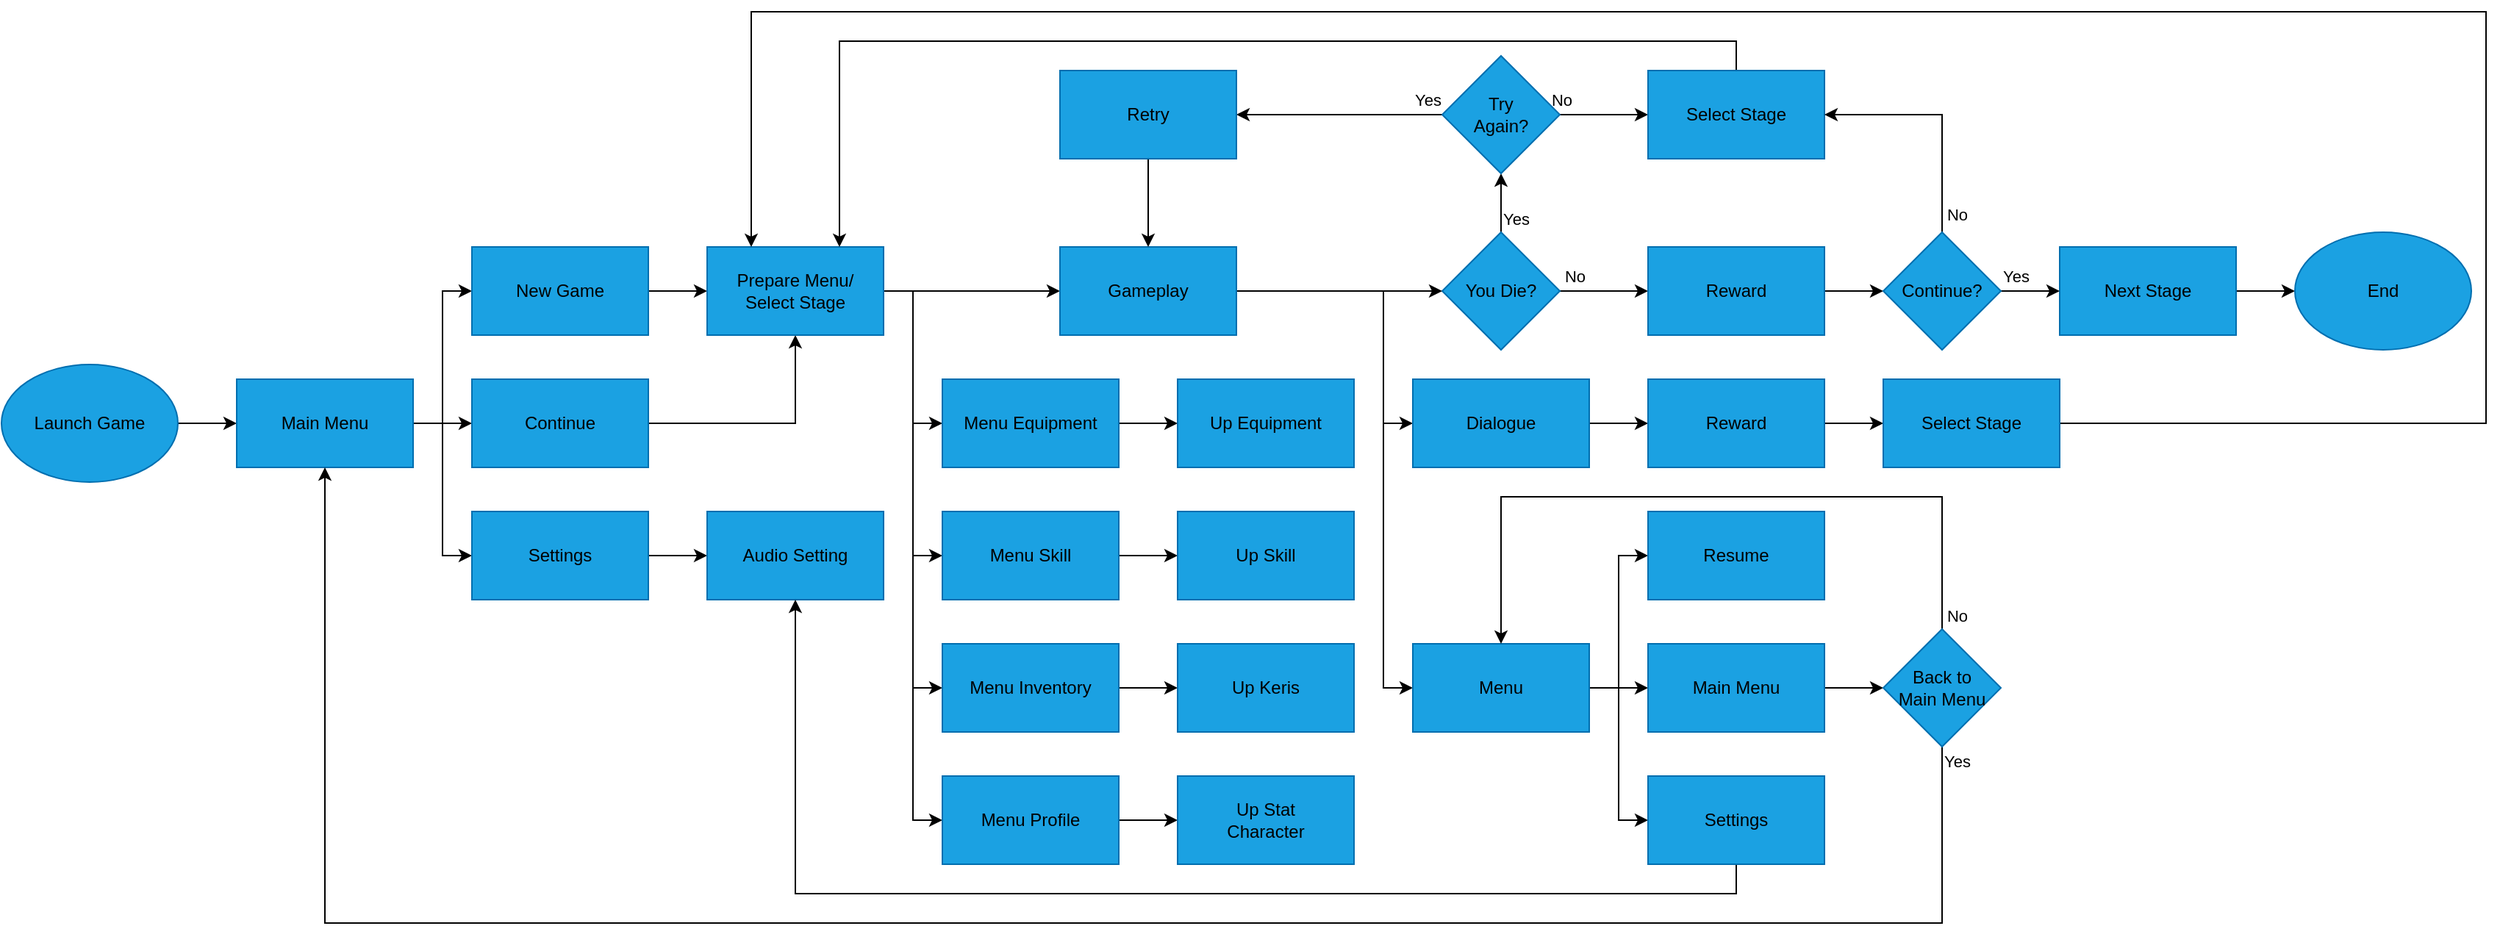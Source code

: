 <mxfile version="13.0.3" type="device"><diagram id="DEOxBGygaeEnMIOaOykS" name="Page-1"><mxGraphModel dx="1463" dy="859" grid="1" gridSize="10" guides="1" tooltips="1" connect="1" arrows="1" fold="1" page="1" pageScale="1" pageWidth="850" pageHeight="1100" math="0" shadow="0"><root><mxCell id="0"/><mxCell id="1" parent="0"/><mxCell id="nAqE_0vR4bd-Bme944Ai-4" style="edgeStyle=orthogonalEdgeStyle;rounded=0;orthogonalLoop=1;jettySize=auto;html=1;exitX=1;exitY=0.5;exitDx=0;exitDy=0;entryX=0;entryY=0.5;entryDx=0;entryDy=0;" parent="1" source="nAqE_0vR4bd-Bme944Ai-1" target="nAqE_0vR4bd-Bme944Ai-3" edge="1"><mxGeometry relative="1" as="geometry"/></mxCell><mxCell id="nAqE_0vR4bd-Bme944Ai-1" value="&lt;font color=&quot;#000000&quot;&gt;Launch Game&lt;/font&gt;" style="ellipse;whiteSpace=wrap;html=1;fillColor=#1ba1e2;strokeColor=#006EAF;fontColor=#ffffff;" parent="1" vertex="1"><mxGeometry y="280" width="120" height="80" as="geometry"/></mxCell><mxCell id="nAqE_0vR4bd-Bme944Ai-48" value="" style="edgeStyle=orthogonalEdgeStyle;rounded=0;orthogonalLoop=1;jettySize=auto;html=1;" parent="1" source="nAqE_0vR4bd-Bme944Ai-2" target="nAqE_0vR4bd-Bme944Ai-47" edge="1"><mxGeometry relative="1" as="geometry"/></mxCell><mxCell id="nAqE_0vR4bd-Bme944Ai-49" value="Yes" style="edgeLabel;html=1;align=center;verticalAlign=middle;resizable=0;points=[];" parent="nAqE_0vR4bd-Bme944Ai-48" vertex="1" connectable="0"><mxGeometry x="-0.292" y="1" relative="1" as="geometry"><mxPoint x="11" y="4.48" as="offset"/></mxGeometry></mxCell><mxCell id="bRA-BpPsIUQYFZbPs7il-2" style="edgeStyle=orthogonalEdgeStyle;rounded=0;orthogonalLoop=1;jettySize=auto;html=1;exitX=1;exitY=0.5;exitDx=0;exitDy=0;entryX=0;entryY=0.5;entryDx=0;entryDy=0;" parent="1" source="nAqE_0vR4bd-Bme944Ai-2" target="bRA-BpPsIUQYFZbPs7il-1" edge="1"><mxGeometry relative="1" as="geometry"/></mxCell><mxCell id="bRA-BpPsIUQYFZbPs7il-3" value="No" style="edgeLabel;html=1;align=center;verticalAlign=middle;resizable=0;points=[];" parent="bRA-BpPsIUQYFZbPs7il-2" vertex="1" connectable="0"><mxGeometry x="-0.181" relative="1" as="geometry"><mxPoint x="-14.4" y="-10" as="offset"/></mxGeometry></mxCell><mxCell id="nAqE_0vR4bd-Bme944Ai-2" value="&lt;font color=&quot;#000000&quot;&gt;You Die?&lt;/font&gt;" style="rhombus;whiteSpace=wrap;html=1;fillColor=#1ba1e2;strokeColor=#006EAF;fontColor=#ffffff;" parent="1" vertex="1"><mxGeometry x="980" y="190" width="80" height="80" as="geometry"/></mxCell><mxCell id="nAqE_0vR4bd-Bme944Ai-56" style="edgeStyle=orthogonalEdgeStyle;rounded=0;orthogonalLoop=1;jettySize=auto;html=1;exitX=0;exitY=0.5;exitDx=0;exitDy=0;entryX=1;entryY=0.5;entryDx=0;entryDy=0;" parent="1" source="nAqE_0vR4bd-Bme944Ai-47" target="nAqE_0vR4bd-Bme944Ai-55" edge="1"><mxGeometry relative="1" as="geometry"/></mxCell><mxCell id="nAqE_0vR4bd-Bme944Ai-58" value="Yes" style="edgeLabel;html=1;align=center;verticalAlign=middle;resizable=0;points=[];" parent="nAqE_0vR4bd-Bme944Ai-56" vertex="1" connectable="0"><mxGeometry x="-0.757" relative="1" as="geometry"><mxPoint x="7" y="-10" as="offset"/></mxGeometry></mxCell><mxCell id="nAqE_0vR4bd-Bme944Ai-60" style="edgeStyle=orthogonalEdgeStyle;rounded=0;orthogonalLoop=1;jettySize=auto;html=1;exitX=1;exitY=0.5;exitDx=0;exitDy=0;entryX=0;entryY=0.5;entryDx=0;entryDy=0;" parent="1" source="nAqE_0vR4bd-Bme944Ai-47" target="nAqE_0vR4bd-Bme944Ai-59" edge="1"><mxGeometry relative="1" as="geometry"/></mxCell><mxCell id="nAqE_0vR4bd-Bme944Ai-62" value="No" style="edgeLabel;html=1;align=center;verticalAlign=middle;resizable=0;points=[];" parent="nAqE_0vR4bd-Bme944Ai-60" vertex="1" connectable="0"><mxGeometry x="-0.763" y="1" relative="1" as="geometry"><mxPoint x="-6.67" y="-9" as="offset"/></mxGeometry></mxCell><mxCell id="nAqE_0vR4bd-Bme944Ai-47" value="&lt;font color=&quot;#000000&quot;&gt;Try &lt;br&gt;Again?&lt;/font&gt;" style="rhombus;whiteSpace=wrap;html=1;fillColor=#1ba1e2;strokeColor=#006EAF;fontColor=#ffffff;" parent="1" vertex="1"><mxGeometry x="980" y="70" width="80" height="80" as="geometry"/></mxCell><mxCell id="nAqE_0vR4bd-Bme944Ai-8" style="edgeStyle=orthogonalEdgeStyle;rounded=0;orthogonalLoop=1;jettySize=auto;html=1;exitX=1;exitY=0.5;exitDx=0;exitDy=0;entryX=0;entryY=0.5;entryDx=0;entryDy=0;" parent="1" source="nAqE_0vR4bd-Bme944Ai-3" target="nAqE_0vR4bd-Bme944Ai-5" edge="1"><mxGeometry relative="1" as="geometry"/></mxCell><mxCell id="nAqE_0vR4bd-Bme944Ai-9" style="edgeStyle=orthogonalEdgeStyle;rounded=0;orthogonalLoop=1;jettySize=auto;html=1;exitX=1;exitY=0.5;exitDx=0;exitDy=0;entryX=0;entryY=0.5;entryDx=0;entryDy=0;" parent="1" source="nAqE_0vR4bd-Bme944Ai-3" target="nAqE_0vR4bd-Bme944Ai-6" edge="1"><mxGeometry relative="1" as="geometry"/></mxCell><mxCell id="nAqE_0vR4bd-Bme944Ai-10" style="edgeStyle=orthogonalEdgeStyle;rounded=0;orthogonalLoop=1;jettySize=auto;html=1;exitX=1;exitY=0.5;exitDx=0;exitDy=0;entryX=0;entryY=0.5;entryDx=0;entryDy=0;" parent="1" source="nAqE_0vR4bd-Bme944Ai-3" target="nAqE_0vR4bd-Bme944Ai-7" edge="1"><mxGeometry relative="1" as="geometry"/></mxCell><mxCell id="nAqE_0vR4bd-Bme944Ai-3" value="&lt;font color=&quot;#000000&quot;&gt;Main Menu&lt;/font&gt;" style="rounded=0;whiteSpace=wrap;html=1;fillColor=#1ba1e2;strokeColor=#006EAF;fontColor=#ffffff;" parent="1" vertex="1"><mxGeometry x="160" y="290" width="120" height="60" as="geometry"/></mxCell><mxCell id="nAqE_0vR4bd-Bme944Ai-13" style="edgeStyle=orthogonalEdgeStyle;rounded=0;orthogonalLoop=1;jettySize=auto;html=1;exitX=1;exitY=0.5;exitDx=0;exitDy=0;entryX=0.5;entryY=1;entryDx=0;entryDy=0;" parent="1" source="nAqE_0vR4bd-Bme944Ai-5" target="nAqE_0vR4bd-Bme944Ai-11" edge="1"><mxGeometry relative="1" as="geometry"/></mxCell><mxCell id="nAqE_0vR4bd-Bme944Ai-5" value="&lt;font color=&quot;#000000&quot;&gt;Continue&lt;/font&gt;" style="rounded=0;whiteSpace=wrap;html=1;fillColor=#1ba1e2;strokeColor=#006EAF;fontColor=#ffffff;" parent="1" vertex="1"><mxGeometry x="320" y="290" width="120" height="60" as="geometry"/></mxCell><mxCell id="nAqE_0vR4bd-Bme944Ai-12" style="edgeStyle=orthogonalEdgeStyle;rounded=0;orthogonalLoop=1;jettySize=auto;html=1;exitX=1;exitY=0.5;exitDx=0;exitDy=0;entryX=0;entryY=0.5;entryDx=0;entryDy=0;" parent="1" source="nAqE_0vR4bd-Bme944Ai-6" target="nAqE_0vR4bd-Bme944Ai-11" edge="1"><mxGeometry relative="1" as="geometry"/></mxCell><mxCell id="nAqE_0vR4bd-Bme944Ai-6" value="&lt;font color=&quot;#000000&quot;&gt;New Game&lt;/font&gt;" style="rounded=0;whiteSpace=wrap;html=1;fillColor=#1ba1e2;strokeColor=#006EAF;fontColor=#ffffff;" parent="1" vertex="1"><mxGeometry x="320" y="200" width="120" height="60" as="geometry"/></mxCell><mxCell id="nAqE_0vR4bd-Bme944Ai-15" style="edgeStyle=orthogonalEdgeStyle;rounded=0;orthogonalLoop=1;jettySize=auto;html=1;exitX=1;exitY=0.5;exitDx=0;exitDy=0;entryX=0;entryY=0.5;entryDx=0;entryDy=0;" parent="1" source="nAqE_0vR4bd-Bme944Ai-7" target="nAqE_0vR4bd-Bme944Ai-14" edge="1"><mxGeometry relative="1" as="geometry"/></mxCell><mxCell id="nAqE_0vR4bd-Bme944Ai-7" value="&lt;font color=&quot;#000000&quot;&gt;Settings&lt;/font&gt;" style="rounded=0;whiteSpace=wrap;html=1;fillColor=#1ba1e2;strokeColor=#006EAF;fontColor=#ffffff;" parent="1" vertex="1"><mxGeometry x="320" y="380" width="120" height="60" as="geometry"/></mxCell><mxCell id="nAqE_0vR4bd-Bme944Ai-17" style="edgeStyle=orthogonalEdgeStyle;rounded=0;orthogonalLoop=1;jettySize=auto;html=1;exitX=1;exitY=0.5;exitDx=0;exitDy=0;entryX=0;entryY=0.5;entryDx=0;entryDy=0;" parent="1" source="nAqE_0vR4bd-Bme944Ai-11" target="nAqE_0vR4bd-Bme944Ai-16" edge="1"><mxGeometry relative="1" as="geometry"/></mxCell><mxCell id="nAqE_0vR4bd-Bme944Ai-19" style="edgeStyle=orthogonalEdgeStyle;rounded=0;orthogonalLoop=1;jettySize=auto;html=1;exitX=1;exitY=0.5;exitDx=0;exitDy=0;entryX=0;entryY=0.5;entryDx=0;entryDy=0;" parent="1" source="nAqE_0vR4bd-Bme944Ai-11" target="nAqE_0vR4bd-Bme944Ai-18" edge="1"><mxGeometry relative="1" as="geometry"/></mxCell><mxCell id="nAqE_0vR4bd-Bme944Ai-21" style="edgeStyle=orthogonalEdgeStyle;rounded=0;orthogonalLoop=1;jettySize=auto;html=1;exitX=1;exitY=0.5;exitDx=0;exitDy=0;entryX=0;entryY=0.5;entryDx=0;entryDy=0;" parent="1" source="nAqE_0vR4bd-Bme944Ai-11" target="nAqE_0vR4bd-Bme944Ai-20" edge="1"><mxGeometry relative="1" as="geometry"/></mxCell><mxCell id="nAqE_0vR4bd-Bme944Ai-23" style="edgeStyle=orthogonalEdgeStyle;rounded=0;orthogonalLoop=1;jettySize=auto;html=1;exitX=1;exitY=0.5;exitDx=0;exitDy=0;entryX=0;entryY=0.5;entryDx=0;entryDy=0;" parent="1" source="nAqE_0vR4bd-Bme944Ai-11" target="nAqE_0vR4bd-Bme944Ai-22" edge="1"><mxGeometry relative="1" as="geometry"/></mxCell><mxCell id="nAqE_0vR4bd-Bme944Ai-33" style="edgeStyle=orthogonalEdgeStyle;rounded=0;orthogonalLoop=1;jettySize=auto;html=1;exitX=1;exitY=0.5;exitDx=0;exitDy=0;entryX=0;entryY=0.5;entryDx=0;entryDy=0;" parent="1" source="nAqE_0vR4bd-Bme944Ai-11" target="nAqE_0vR4bd-Bme944Ai-32" edge="1"><mxGeometry relative="1" as="geometry"/></mxCell><mxCell id="nAqE_0vR4bd-Bme944Ai-11" value="&lt;font color=&quot;#000000&quot;&gt;Prepare Menu/&lt;br&gt;Select Stage&lt;br&gt;&lt;/font&gt;" style="rounded=0;whiteSpace=wrap;html=1;fillColor=#1ba1e2;strokeColor=#006EAF;fontColor=#ffffff;" parent="1" vertex="1"><mxGeometry x="480" y="200" width="120" height="60" as="geometry"/></mxCell><mxCell id="nAqE_0vR4bd-Bme944Ai-14" value="&lt;font color=&quot;#000000&quot;&gt;Audio Setting&lt;/font&gt;" style="rounded=0;whiteSpace=wrap;html=1;fillColor=#1ba1e2;strokeColor=#006EAF;fontColor=#ffffff;" parent="1" vertex="1"><mxGeometry x="480" y="380" width="120" height="60" as="geometry"/></mxCell><mxCell id="nAqE_0vR4bd-Bme944Ai-27" style="edgeStyle=orthogonalEdgeStyle;rounded=0;orthogonalLoop=1;jettySize=auto;html=1;exitX=1;exitY=0.5;exitDx=0;exitDy=0;entryX=0;entryY=0.5;entryDx=0;entryDy=0;" parent="1" source="nAqE_0vR4bd-Bme944Ai-16" target="nAqE_0vR4bd-Bme944Ai-26" edge="1"><mxGeometry relative="1" as="geometry"/></mxCell><mxCell id="nAqE_0vR4bd-Bme944Ai-16" value="&lt;font color=&quot;#000000&quot;&gt;Menu Equipment&lt;/font&gt;" style="rounded=0;whiteSpace=wrap;html=1;fillColor=#1ba1e2;strokeColor=#006EAF;fontColor=#ffffff;" parent="1" vertex="1"><mxGeometry x="640" y="290" width="120" height="60" as="geometry"/></mxCell><mxCell id="nAqE_0vR4bd-Bme944Ai-25" style="edgeStyle=orthogonalEdgeStyle;rounded=0;orthogonalLoop=1;jettySize=auto;html=1;exitX=1;exitY=0.5;exitDx=0;exitDy=0;entryX=0;entryY=0.5;entryDx=0;entryDy=0;" parent="1" source="nAqE_0vR4bd-Bme944Ai-18" target="nAqE_0vR4bd-Bme944Ai-24" edge="1"><mxGeometry relative="1" as="geometry"/></mxCell><mxCell id="nAqE_0vR4bd-Bme944Ai-18" value="&lt;font color=&quot;#000000&quot;&gt;Menu Skill&lt;/font&gt;" style="rounded=0;whiteSpace=wrap;html=1;fillColor=#1ba1e2;strokeColor=#006EAF;fontColor=#ffffff;" parent="1" vertex="1"><mxGeometry x="640" y="380" width="120" height="60" as="geometry"/></mxCell><mxCell id="nAqE_0vR4bd-Bme944Ai-29" style="edgeStyle=orthogonalEdgeStyle;rounded=0;orthogonalLoop=1;jettySize=auto;html=1;exitX=1;exitY=0.5;exitDx=0;exitDy=0;entryX=0;entryY=0.5;entryDx=0;entryDy=0;" parent="1" source="nAqE_0vR4bd-Bme944Ai-20" target="nAqE_0vR4bd-Bme944Ai-28" edge="1"><mxGeometry relative="1" as="geometry"/></mxCell><mxCell id="nAqE_0vR4bd-Bme944Ai-20" value="&lt;font color=&quot;#000000&quot;&gt;Menu Inventory&lt;/font&gt;" style="rounded=0;whiteSpace=wrap;html=1;fillColor=#1ba1e2;strokeColor=#006EAF;fontColor=#ffffff;" parent="1" vertex="1"><mxGeometry x="640" y="470" width="120" height="60" as="geometry"/></mxCell><mxCell id="nAqE_0vR4bd-Bme944Ai-31" style="edgeStyle=orthogonalEdgeStyle;rounded=0;orthogonalLoop=1;jettySize=auto;html=1;exitX=1;exitY=0.5;exitDx=0;exitDy=0;entryX=0;entryY=0.5;entryDx=0;entryDy=0;" parent="1" source="nAqE_0vR4bd-Bme944Ai-22" target="nAqE_0vR4bd-Bme944Ai-30" edge="1"><mxGeometry relative="1" as="geometry"/></mxCell><mxCell id="nAqE_0vR4bd-Bme944Ai-22" value="&lt;font color=&quot;#000000&quot;&gt;Menu Profile&lt;/font&gt;" style="rounded=0;whiteSpace=wrap;html=1;fillColor=#1ba1e2;strokeColor=#006EAF;fontColor=#ffffff;" parent="1" vertex="1"><mxGeometry x="640" y="560" width="120" height="60" as="geometry"/></mxCell><mxCell id="nAqE_0vR4bd-Bme944Ai-24" value="&lt;font color=&quot;#000000&quot;&gt;Up Skill&lt;/font&gt;" style="rounded=0;whiteSpace=wrap;html=1;fillColor=#1ba1e2;strokeColor=#006EAF;fontColor=#ffffff;" parent="1" vertex="1"><mxGeometry x="800" y="380" width="120" height="60" as="geometry"/></mxCell><mxCell id="nAqE_0vR4bd-Bme944Ai-26" value="&lt;font color=&quot;#000000&quot;&gt;Up Equipment&lt;/font&gt;" style="rounded=0;whiteSpace=wrap;html=1;fillColor=#1ba1e2;strokeColor=#006EAF;fontColor=#ffffff;" parent="1" vertex="1"><mxGeometry x="800" y="290" width="120" height="60" as="geometry"/></mxCell><mxCell id="nAqE_0vR4bd-Bme944Ai-28" value="&lt;font color=&quot;#000000&quot;&gt;Up Keris&lt;/font&gt;" style="rounded=0;whiteSpace=wrap;html=1;fillColor=#1ba1e2;strokeColor=#006EAF;fontColor=#ffffff;" parent="1" vertex="1"><mxGeometry x="800" y="470" width="120" height="60" as="geometry"/></mxCell><mxCell id="nAqE_0vR4bd-Bme944Ai-30" value="&lt;font color=&quot;#000000&quot;&gt;Up Stat &lt;br&gt;Character&lt;/font&gt;" style="rounded=0;whiteSpace=wrap;html=1;fillColor=#1ba1e2;strokeColor=#006EAF;fontColor=#ffffff;" parent="1" vertex="1"><mxGeometry x="800" y="560" width="120" height="60" as="geometry"/></mxCell><mxCell id="nAqE_0vR4bd-Bme944Ai-35" style="edgeStyle=orthogonalEdgeStyle;rounded=0;orthogonalLoop=1;jettySize=auto;html=1;exitX=1;exitY=0.5;exitDx=0;exitDy=0;entryX=0;entryY=0.5;entryDx=0;entryDy=0;" parent="1" source="nAqE_0vR4bd-Bme944Ai-32" target="nAqE_0vR4bd-Bme944Ai-34" edge="1"><mxGeometry relative="1" as="geometry"><Array as="points"><mxPoint x="940" y="230"/><mxPoint x="940" y="320"/></Array></mxGeometry></mxCell><mxCell id="nAqE_0vR4bd-Bme944Ai-37" style="edgeStyle=orthogonalEdgeStyle;rounded=0;orthogonalLoop=1;jettySize=auto;html=1;exitX=1;exitY=0.5;exitDx=0;exitDy=0;entryX=0;entryY=0.5;entryDx=0;entryDy=0;" parent="1" source="nAqE_0vR4bd-Bme944Ai-32" target="nAqE_0vR4bd-Bme944Ai-36" edge="1"><mxGeometry relative="1" as="geometry"><Array as="points"><mxPoint x="940" y="230"/><mxPoint x="940" y="500"/></Array></mxGeometry></mxCell><mxCell id="nAqE_0vR4bd-Bme944Ai-46" style="edgeStyle=orthogonalEdgeStyle;rounded=0;orthogonalLoop=1;jettySize=auto;html=1;exitX=1;exitY=0.5;exitDx=0;exitDy=0;entryX=0;entryY=0.5;entryDx=0;entryDy=0;" parent="1" source="nAqE_0vR4bd-Bme944Ai-32" target="nAqE_0vR4bd-Bme944Ai-2" edge="1"><mxGeometry relative="1" as="geometry"/></mxCell><mxCell id="nAqE_0vR4bd-Bme944Ai-32" value="&lt;font color=&quot;#000000&quot;&gt;Gameplay&lt;/font&gt;" style="rounded=0;whiteSpace=wrap;html=1;fillColor=#1ba1e2;strokeColor=#006EAF;fontColor=#ffffff;" parent="1" vertex="1"><mxGeometry x="720" y="200" width="120" height="60" as="geometry"/></mxCell><mxCell id="OM6zWFSqh2vricCDPdjW-8" style="edgeStyle=orthogonalEdgeStyle;rounded=0;orthogonalLoop=1;jettySize=auto;html=1;exitX=1;exitY=0.5;exitDx=0;exitDy=0;entryX=0;entryY=0.5;entryDx=0;entryDy=0;" edge="1" parent="1" source="nAqE_0vR4bd-Bme944Ai-34" target="OM6zWFSqh2vricCDPdjW-7"><mxGeometry relative="1" as="geometry"/></mxCell><mxCell id="nAqE_0vR4bd-Bme944Ai-34" value="&lt;font color=&quot;#000000&quot;&gt;Dialogue&lt;/font&gt;" style="rounded=0;whiteSpace=wrap;html=1;fillColor=#1ba1e2;strokeColor=#006EAF;fontColor=#ffffff;" parent="1" vertex="1"><mxGeometry x="960" y="290" width="120" height="60" as="geometry"/></mxCell><mxCell id="nAqE_0vR4bd-Bme944Ai-39" style="edgeStyle=orthogonalEdgeStyle;rounded=0;orthogonalLoop=1;jettySize=auto;html=1;exitX=1;exitY=0.5;exitDx=0;exitDy=0;entryX=0;entryY=0.5;entryDx=0;entryDy=0;" parent="1" source="nAqE_0vR4bd-Bme944Ai-36" target="nAqE_0vR4bd-Bme944Ai-38" edge="1"><mxGeometry relative="1" as="geometry"/></mxCell><mxCell id="nAqE_0vR4bd-Bme944Ai-41" style="edgeStyle=orthogonalEdgeStyle;rounded=0;orthogonalLoop=1;jettySize=auto;html=1;exitX=1;exitY=0.5;exitDx=0;exitDy=0;entryX=0;entryY=0.5;entryDx=0;entryDy=0;" parent="1" source="nAqE_0vR4bd-Bme944Ai-36" target="nAqE_0vR4bd-Bme944Ai-40" edge="1"><mxGeometry relative="1" as="geometry"/></mxCell><mxCell id="nAqE_0vR4bd-Bme944Ai-43" style="edgeStyle=orthogonalEdgeStyle;rounded=0;orthogonalLoop=1;jettySize=auto;html=1;exitX=1;exitY=0.5;exitDx=0;exitDy=0;entryX=0;entryY=0.5;entryDx=0;entryDy=0;" parent="1" source="nAqE_0vR4bd-Bme944Ai-36" target="nAqE_0vR4bd-Bme944Ai-42" edge="1"><mxGeometry relative="1" as="geometry"/></mxCell><mxCell id="nAqE_0vR4bd-Bme944Ai-36" value="&lt;font color=&quot;#000000&quot;&gt;Menu&lt;/font&gt;" style="rounded=0;whiteSpace=wrap;html=1;fillColor=#1ba1e2;strokeColor=#006EAF;fontColor=#ffffff;" parent="1" vertex="1"><mxGeometry x="960" y="470" width="120" height="60" as="geometry"/></mxCell><mxCell id="nAqE_0vR4bd-Bme944Ai-38" value="&lt;font color=&quot;#000000&quot;&gt;Resume&lt;/font&gt;" style="rounded=0;whiteSpace=wrap;html=1;fillColor=#1ba1e2;strokeColor=#006EAF;fontColor=#ffffff;" parent="1" vertex="1"><mxGeometry x="1120" y="380" width="120" height="60" as="geometry"/></mxCell><mxCell id="nAqE_0vR4bd-Bme944Ai-66" style="edgeStyle=orthogonalEdgeStyle;rounded=0;orthogonalLoop=1;jettySize=auto;html=1;exitX=1;exitY=0.5;exitDx=0;exitDy=0;entryX=0;entryY=0.5;entryDx=0;entryDy=0;" parent="1" source="nAqE_0vR4bd-Bme944Ai-40" target="nAqE_0vR4bd-Bme944Ai-65" edge="1"><mxGeometry relative="1" as="geometry"/></mxCell><mxCell id="nAqE_0vR4bd-Bme944Ai-40" value="&lt;font color=&quot;#000000&quot;&gt;Main Menu&lt;/font&gt;" style="rounded=0;whiteSpace=wrap;html=1;fillColor=#1ba1e2;strokeColor=#006EAF;fontColor=#ffffff;" parent="1" vertex="1"><mxGeometry x="1120" y="470" width="120" height="60" as="geometry"/></mxCell><mxCell id="nAqE_0vR4bd-Bme944Ai-45" style="edgeStyle=orthogonalEdgeStyle;rounded=0;orthogonalLoop=1;jettySize=auto;html=1;exitX=0.5;exitY=1;exitDx=0;exitDy=0;entryX=0.5;entryY=1;entryDx=0;entryDy=0;" parent="1" source="nAqE_0vR4bd-Bme944Ai-42" target="nAqE_0vR4bd-Bme944Ai-14" edge="1"><mxGeometry relative="1" as="geometry"/></mxCell><mxCell id="nAqE_0vR4bd-Bme944Ai-42" value="&lt;font color=&quot;#000000&quot;&gt;Settings&lt;/font&gt;" style="rounded=0;whiteSpace=wrap;html=1;fillColor=#1ba1e2;strokeColor=#006EAF;fontColor=#ffffff;" parent="1" vertex="1"><mxGeometry x="1120" y="560" width="120" height="60" as="geometry"/></mxCell><mxCell id="nAqE_0vR4bd-Bme944Ai-64" style="edgeStyle=orthogonalEdgeStyle;rounded=0;orthogonalLoop=1;jettySize=auto;html=1;exitX=1;exitY=0.5;exitDx=0;exitDy=0;entryX=0;entryY=0.5;entryDx=0;entryDy=0;" parent="1" source="nAqE_0vR4bd-Bme944Ai-50" target="nAqE_0vR4bd-Bme944Ai-63" edge="1"><mxGeometry relative="1" as="geometry"/></mxCell><mxCell id="nAqE_0vR4bd-Bme944Ai-50" value="&lt;font color=&quot;#000000&quot;&gt;Next Stage&lt;/font&gt;" style="rounded=0;whiteSpace=wrap;html=1;fillColor=#1ba1e2;strokeColor=#006EAF;fontColor=#ffffff;" parent="1" vertex="1"><mxGeometry x="1400" y="200" width="120" height="60" as="geometry"/></mxCell><mxCell id="nAqE_0vR4bd-Bme944Ai-57" style="edgeStyle=orthogonalEdgeStyle;rounded=0;orthogonalLoop=1;jettySize=auto;html=1;exitX=0.5;exitY=1;exitDx=0;exitDy=0;entryX=0.5;entryY=0;entryDx=0;entryDy=0;" parent="1" source="nAqE_0vR4bd-Bme944Ai-55" target="nAqE_0vR4bd-Bme944Ai-32" edge="1"><mxGeometry relative="1" as="geometry"/></mxCell><mxCell id="nAqE_0vR4bd-Bme944Ai-55" value="&lt;font color=&quot;#000000&quot;&gt;Retry&lt;/font&gt;" style="rounded=0;whiteSpace=wrap;html=1;fillColor=#1ba1e2;strokeColor=#006EAF;fontColor=#ffffff;" parent="1" vertex="1"><mxGeometry x="720" y="80" width="120" height="60" as="geometry"/></mxCell><mxCell id="nAqE_0vR4bd-Bme944Ai-61" style="edgeStyle=orthogonalEdgeStyle;rounded=0;orthogonalLoop=1;jettySize=auto;html=1;exitX=0.5;exitY=0;exitDx=0;exitDy=0;entryX=0.75;entryY=0;entryDx=0;entryDy=0;" parent="1" source="nAqE_0vR4bd-Bme944Ai-59" target="nAqE_0vR4bd-Bme944Ai-11" edge="1"><mxGeometry relative="1" as="geometry"/></mxCell><mxCell id="nAqE_0vR4bd-Bme944Ai-59" value="&lt;font color=&quot;#000000&quot;&gt;Select Stage&lt;/font&gt;" style="rounded=0;whiteSpace=wrap;html=1;fillColor=#1ba1e2;strokeColor=#006EAF;fontColor=#ffffff;" parent="1" vertex="1"><mxGeometry x="1120" y="80" width="120" height="60" as="geometry"/></mxCell><mxCell id="nAqE_0vR4bd-Bme944Ai-63" value="&lt;font color=&quot;#000000&quot;&gt;End&lt;/font&gt;" style="ellipse;whiteSpace=wrap;html=1;fillColor=#1ba1e2;strokeColor=#006EAF;fontColor=#ffffff;" parent="1" vertex="1"><mxGeometry x="1560" y="190" width="120" height="80" as="geometry"/></mxCell><mxCell id="nAqE_0vR4bd-Bme944Ai-68" style="edgeStyle=orthogonalEdgeStyle;rounded=0;orthogonalLoop=1;jettySize=auto;html=1;exitX=0.5;exitY=0;exitDx=0;exitDy=0;entryX=0.5;entryY=0;entryDx=0;entryDy=0;" parent="1" source="nAqE_0vR4bd-Bme944Ai-65" target="nAqE_0vR4bd-Bme944Ai-36" edge="1"><mxGeometry relative="1" as="geometry"><Array as="points"><mxPoint x="1320" y="370"/><mxPoint x="1020" y="370"/></Array></mxGeometry></mxCell><mxCell id="nAqE_0vR4bd-Bme944Ai-69" value="No" style="edgeLabel;html=1;align=center;verticalAlign=middle;resizable=0;points=[];" parent="nAqE_0vR4bd-Bme944Ai-68" vertex="1" connectable="0"><mxGeometry x="-0.929" y="3" relative="1" as="geometry"><mxPoint x="13" y="8" as="offset"/></mxGeometry></mxCell><mxCell id="nAqE_0vR4bd-Bme944Ai-70" style="edgeStyle=orthogonalEdgeStyle;rounded=0;orthogonalLoop=1;jettySize=auto;html=1;exitX=0.5;exitY=1;exitDx=0;exitDy=0;entryX=0.5;entryY=1;entryDx=0;entryDy=0;" parent="1" source="nAqE_0vR4bd-Bme944Ai-65" target="nAqE_0vR4bd-Bme944Ai-3" edge="1"><mxGeometry relative="1" as="geometry"><Array as="points"><mxPoint x="1320" y="660"/><mxPoint x="220" y="660"/></Array></mxGeometry></mxCell><mxCell id="nAqE_0vR4bd-Bme944Ai-71" value="Yes" style="edgeLabel;html=1;align=center;verticalAlign=middle;resizable=0;points=[];" parent="nAqE_0vR4bd-Bme944Ai-70" vertex="1" connectable="0"><mxGeometry x="-0.984" relative="1" as="geometry"><mxPoint x="10" y="-2" as="offset"/></mxGeometry></mxCell><mxCell id="nAqE_0vR4bd-Bme944Ai-65" value="&lt;font color=&quot;#000000&quot;&gt;Back to&lt;br&gt;Main Menu&lt;br&gt;&lt;/font&gt;" style="rhombus;whiteSpace=wrap;html=1;fillColor=#1ba1e2;strokeColor=#006EAF;fontColor=#ffffff;" parent="1" vertex="1"><mxGeometry x="1280" y="460" width="80" height="80" as="geometry"/></mxCell><mxCell id="bRA-BpPsIUQYFZbPs7il-6" style="edgeStyle=orthogonalEdgeStyle;rounded=0;orthogonalLoop=1;jettySize=auto;html=1;exitX=1;exitY=0.5;exitDx=0;exitDy=0;entryX=0;entryY=0.5;entryDx=0;entryDy=0;" parent="1" source="bRA-BpPsIUQYFZbPs7il-1" target="bRA-BpPsIUQYFZbPs7il-5" edge="1"><mxGeometry relative="1" as="geometry"/></mxCell><mxCell id="bRA-BpPsIUQYFZbPs7il-1" value="&lt;font color=&quot;#000000&quot;&gt;Reward&lt;/font&gt;" style="rounded=0;whiteSpace=wrap;html=1;fillColor=#1ba1e2;strokeColor=#006EAF;fontColor=#ffffff;" parent="1" vertex="1"><mxGeometry x="1120" y="200" width="120" height="60" as="geometry"/></mxCell><mxCell id="bRA-BpPsIUQYFZbPs7il-7" style="edgeStyle=orthogonalEdgeStyle;rounded=0;orthogonalLoop=1;jettySize=auto;html=1;exitX=1;exitY=0.5;exitDx=0;exitDy=0;entryX=0;entryY=0.5;entryDx=0;entryDy=0;" parent="1" source="bRA-BpPsIUQYFZbPs7il-5" target="nAqE_0vR4bd-Bme944Ai-50" edge="1"><mxGeometry relative="1" as="geometry"/></mxCell><mxCell id="bRA-BpPsIUQYFZbPs7il-8" value="Yes" style="edgeLabel;html=1;align=center;verticalAlign=middle;resizable=0;points=[];" parent="bRA-BpPsIUQYFZbPs7il-7" vertex="1" connectable="0"><mxGeometry x="-0.283" relative="1" as="geometry"><mxPoint x="-4.29" y="-10" as="offset"/></mxGeometry></mxCell><mxCell id="bRA-BpPsIUQYFZbPs7il-10" style="edgeStyle=orthogonalEdgeStyle;rounded=0;orthogonalLoop=1;jettySize=auto;html=1;exitX=0.5;exitY=0;exitDx=0;exitDy=0;entryX=1;entryY=0.5;entryDx=0;entryDy=0;" parent="1" source="bRA-BpPsIUQYFZbPs7il-5" target="nAqE_0vR4bd-Bme944Ai-59" edge="1"><mxGeometry relative="1" as="geometry"/></mxCell><mxCell id="bRA-BpPsIUQYFZbPs7il-11" value="No" style="edgeLabel;html=1;align=center;verticalAlign=middle;resizable=0;points=[];" parent="bRA-BpPsIUQYFZbPs7il-10" vertex="1" connectable="0"><mxGeometry x="-0.848" y="-1" relative="1" as="geometry"><mxPoint x="9" as="offset"/></mxGeometry></mxCell><mxCell id="bRA-BpPsIUQYFZbPs7il-5" value="&lt;font color=&quot;#000000&quot;&gt;Continue?&lt;/font&gt;" style="rhombus;whiteSpace=wrap;html=1;fillColor=#1ba1e2;strokeColor=#006EAF;fontColor=#ffffff;" parent="1" vertex="1"><mxGeometry x="1280" y="190" width="80" height="80" as="geometry"/></mxCell><mxCell id="OM6zWFSqh2vricCDPdjW-10" style="edgeStyle=orthogonalEdgeStyle;rounded=0;orthogonalLoop=1;jettySize=auto;html=1;exitX=1;exitY=0.5;exitDx=0;exitDy=0;entryX=0;entryY=0.5;entryDx=0;entryDy=0;" edge="1" parent="1" source="OM6zWFSqh2vricCDPdjW-7" target="OM6zWFSqh2vricCDPdjW-9"><mxGeometry relative="1" as="geometry"/></mxCell><mxCell id="OM6zWFSqh2vricCDPdjW-7" value="&lt;font color=&quot;#000000&quot;&gt;Reward&lt;/font&gt;" style="rounded=0;whiteSpace=wrap;html=1;fillColor=#1ba1e2;strokeColor=#006EAF;fontColor=#ffffff;" vertex="1" parent="1"><mxGeometry x="1120" y="290" width="120" height="60" as="geometry"/></mxCell><mxCell id="OM6zWFSqh2vricCDPdjW-11" style="edgeStyle=orthogonalEdgeStyle;rounded=0;orthogonalLoop=1;jettySize=auto;html=1;exitX=1;exitY=0.5;exitDx=0;exitDy=0;entryX=0.25;entryY=0;entryDx=0;entryDy=0;" edge="1" parent="1" source="OM6zWFSqh2vricCDPdjW-9" target="nAqE_0vR4bd-Bme944Ai-11"><mxGeometry relative="1" as="geometry"><Array as="points"><mxPoint x="1690" y="320"/><mxPoint x="1690" y="40"/><mxPoint x="510" y="40"/></Array></mxGeometry></mxCell><mxCell id="OM6zWFSqh2vricCDPdjW-9" value="&lt;font color=&quot;#000000&quot;&gt;Select Stage&lt;/font&gt;" style="rounded=0;whiteSpace=wrap;html=1;fillColor=#1ba1e2;strokeColor=#006EAF;fontColor=#ffffff;" vertex="1" parent="1"><mxGeometry x="1280" y="290" width="120" height="60" as="geometry"/></mxCell></root></mxGraphModel></diagram></mxfile>